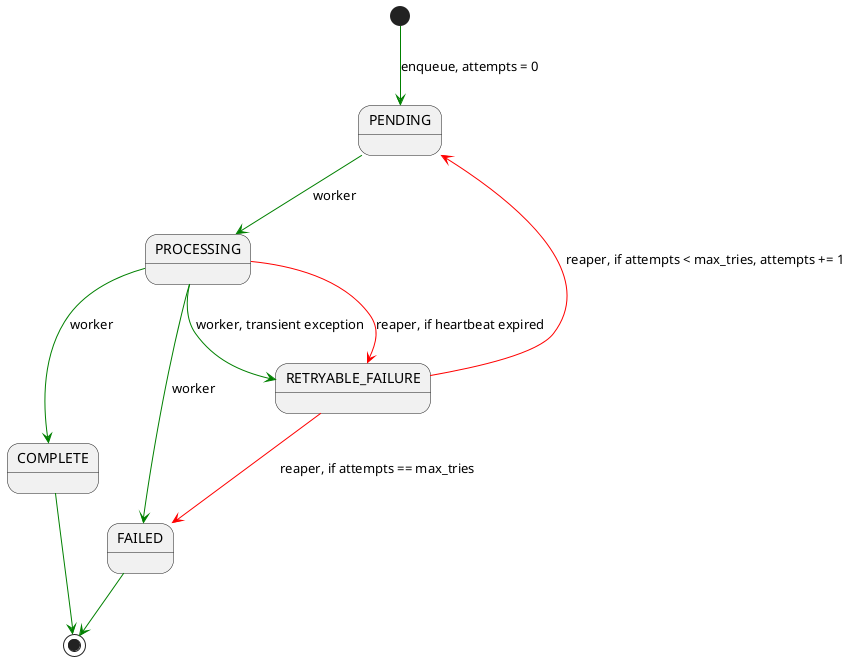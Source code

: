 @startuml precompute state diagram

[*] -[#green]-> PENDING : enqueue, attempts = 0

PENDING -[#green]-> PROCESSING : worker

PROCESSING -[#green]-> COMPLETE : worker
PROCESSING -[#green]-> RETRYABLE_FAILURE : worker, transient exception
PROCESSING -[#green]-> FAILED : worker

PROCESSING -[#red]-> RETRYABLE_FAILURE: reaper, if heartbeat expired
RETRYABLE_FAILURE -[#red]-> PENDING : reaper, if attempts < max_tries, attempts += 1
RETRYABLE_FAILURE -[#red]-> FAILED : reaper, if attempts == max_tries

COMPLETE -[#green]-> [*]
FAILED -[#green]-> [*]

@enduml
